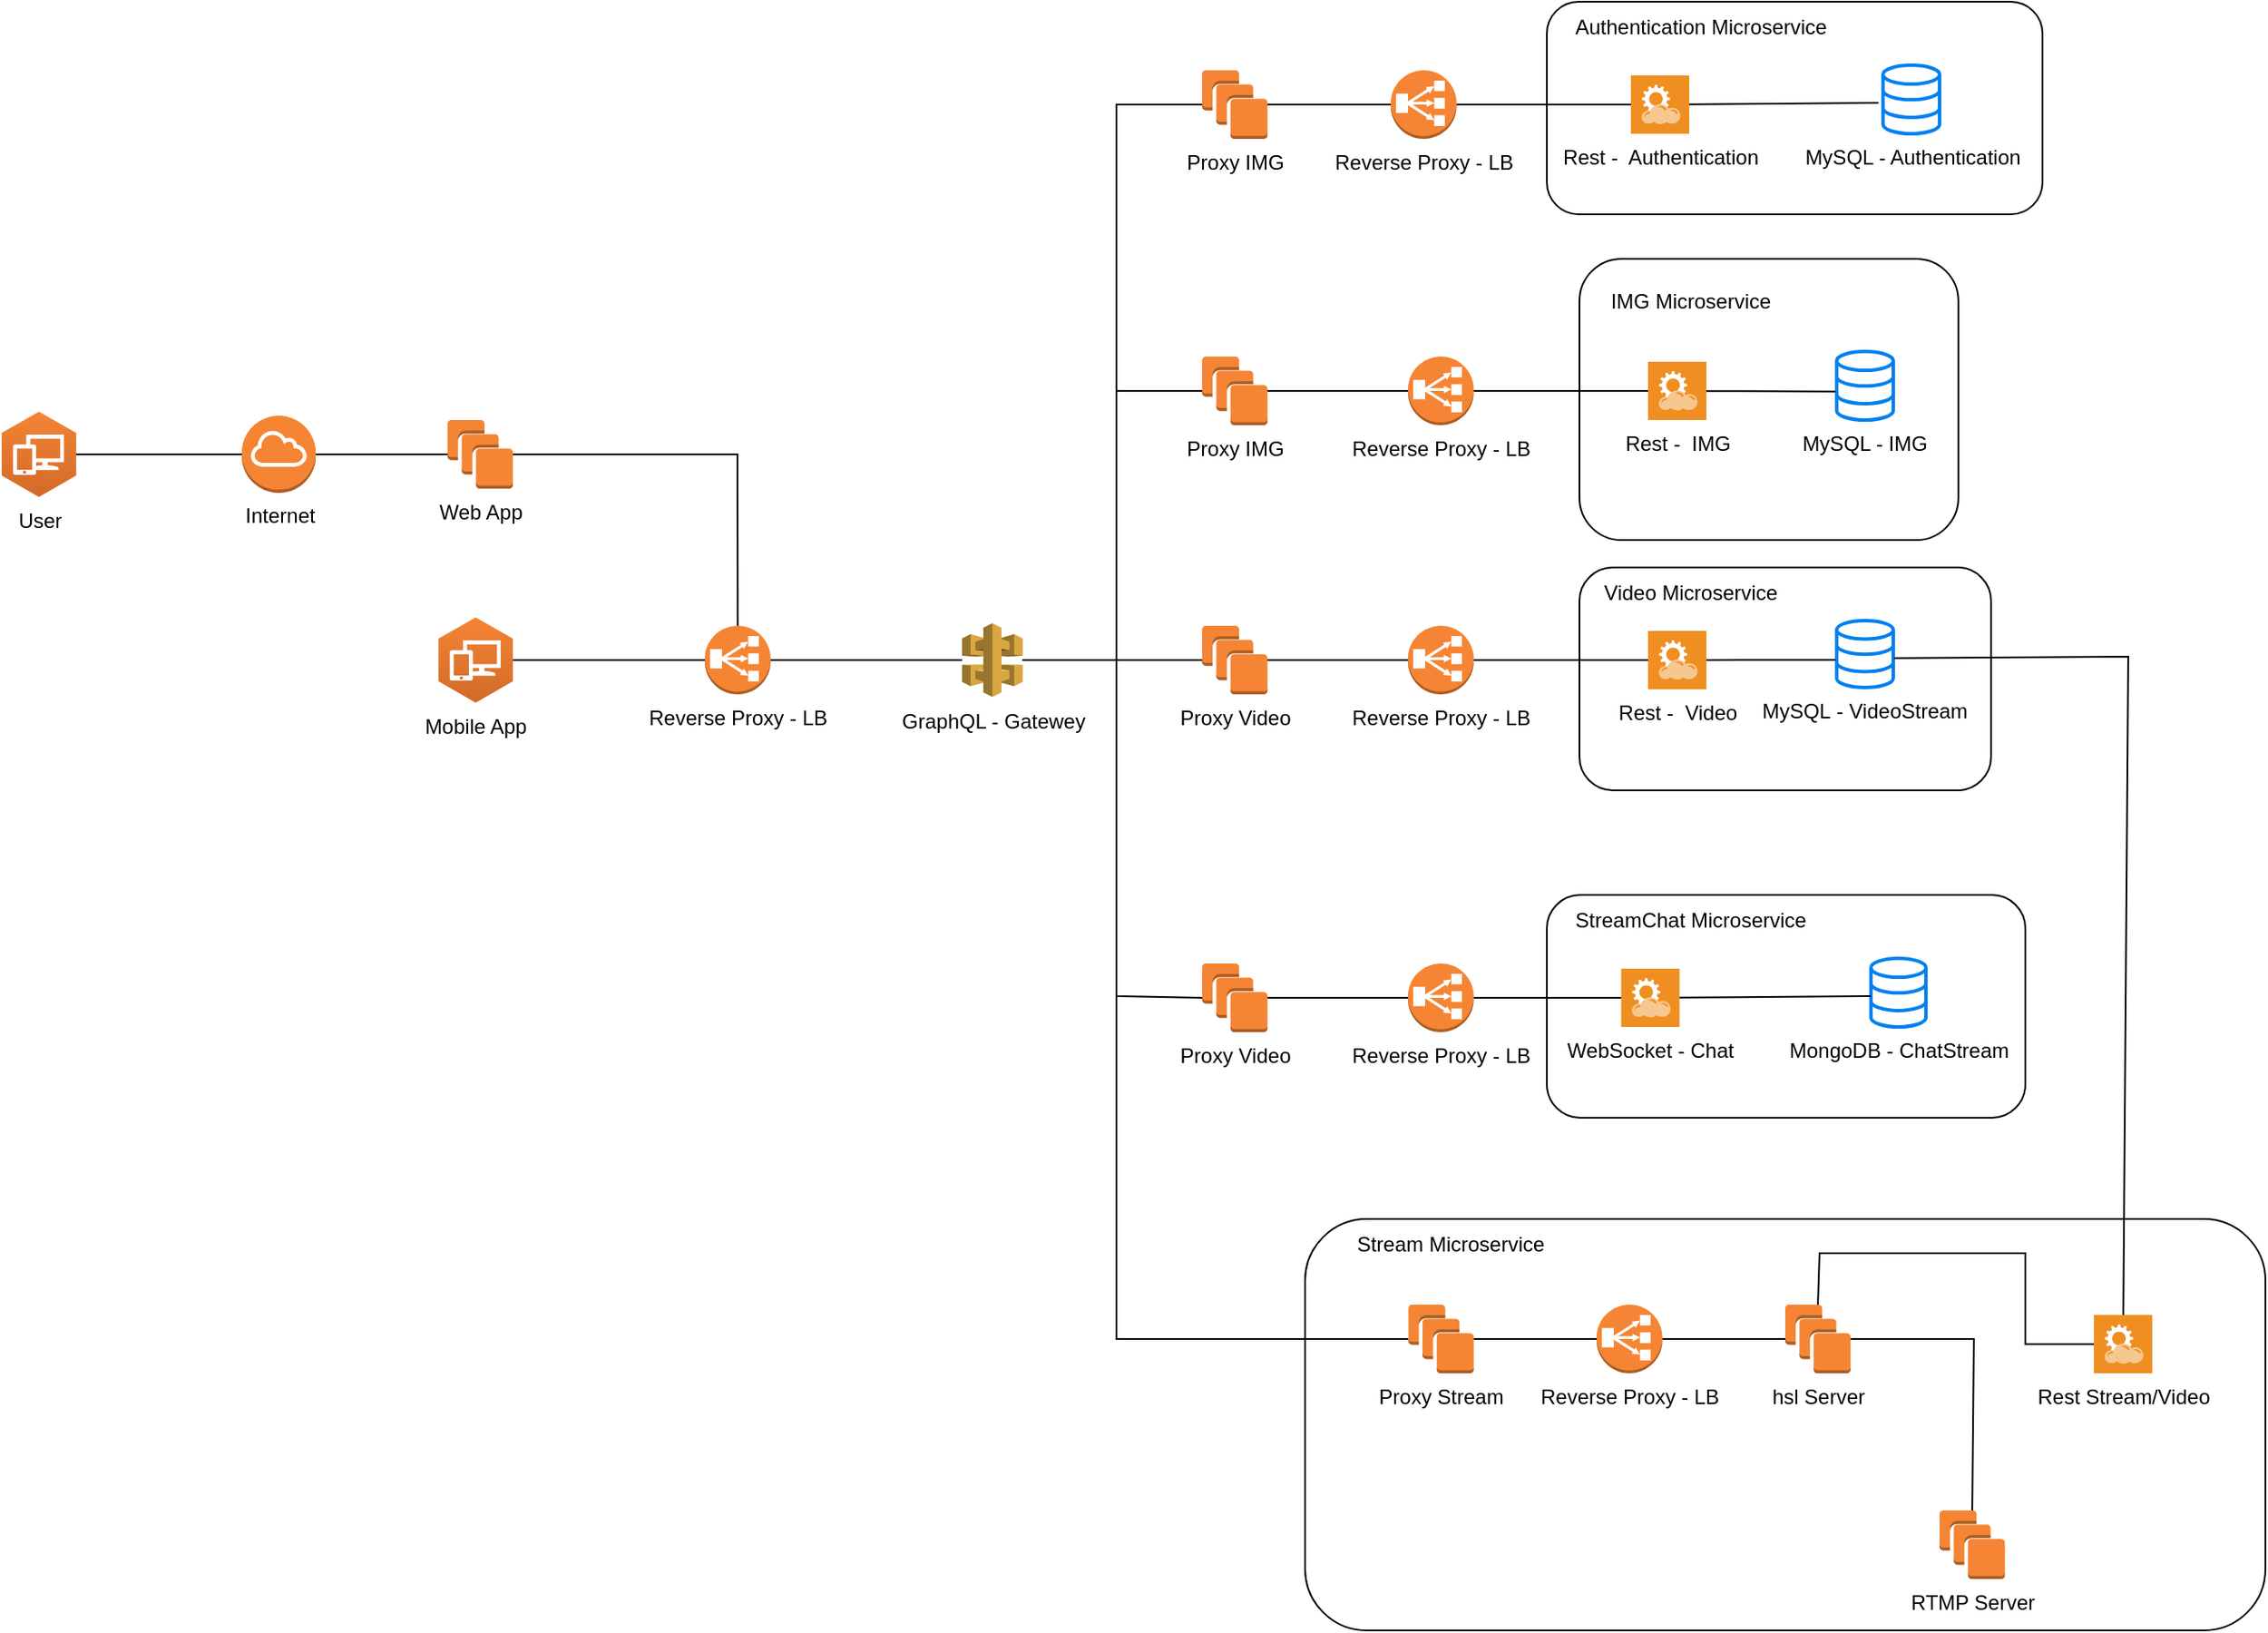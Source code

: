 <mxfile version="22.1.11" type="device">
  <diagram id="a8lE9kFBBYjtpvYg5vlk" name="Página-1">
    <mxGraphModel dx="2471" dy="1078" grid="1" gridSize="10" guides="1" tooltips="1" connect="1" arrows="1" fold="1" page="1" pageScale="1" pageWidth="827" pageHeight="1169" math="0" shadow="0">
      <root>
        <mxCell id="0" />
        <mxCell id="1" parent="0" />
        <mxCell id="MRUA62UXAh5ZukoZEsrq-2" value="" style="rounded=1;whiteSpace=wrap;html=1;fillColor=none;" parent="1" vertex="1">
          <mxGeometry x="980" y="710" width="560" height="240" as="geometry" />
        </mxCell>
        <mxCell id="0zrGJ4D3XMi7JrYCVs8k-17" value="" style="rounded=1;whiteSpace=wrap;html=1;fillColor=none;" parent="1" vertex="1">
          <mxGeometry x="1140" y="330" width="240" height="130" as="geometry" />
        </mxCell>
        <mxCell id="KNGpQIPSCze-lWew5DJk-36" value="" style="rounded=1;whiteSpace=wrap;html=1;fillColor=none;" parent="1" vertex="1">
          <mxGeometry x="1140" y="150" width="220.95" height="164" as="geometry" />
        </mxCell>
        <mxCell id="KNGpQIPSCze-lWew5DJk-6" value="MySQL - IMG" style="html=1;verticalLabelPosition=bottom;align=center;labelBackgroundColor=#ffffff;verticalAlign=top;strokeWidth=2;strokeColor=#0080F0;shadow=0;dashed=0;shape=mxgraph.ios7.icons.data;" parent="1" vertex="1">
          <mxGeometry x="1290" y="204" width="32.99" height="40" as="geometry" />
        </mxCell>
        <mxCell id="KNGpQIPSCze-lWew5DJk-8" value="GraphQL - Gatewey&lt;br&gt;" style="outlineConnect=0;dashed=0;verticalLabelPosition=bottom;verticalAlign=top;align=center;html=1;shape=mxgraph.aws3.api_gateway;fillColor=#D9A741;gradientColor=none;" parent="1" vertex="1">
          <mxGeometry x="780" y="362.5" width="35.37" height="43" as="geometry" />
        </mxCell>
        <mxCell id="KNGpQIPSCze-lWew5DJk-10" value="" style="endArrow=none;html=1;rounded=0;entryX=-0.023;entryY=0.585;entryDx=0;entryDy=0;entryPerimeter=0;" parent="1" source="0zrGJ4D3XMi7JrYCVs8k-20" target="KNGpQIPSCze-lWew5DJk-6" edge="1">
          <mxGeometry width="50" height="50" relative="1" as="geometry">
            <mxPoint x="1214" y="227.074" as="sourcePoint" />
            <mxPoint x="1280" y="227" as="targetPoint" />
          </mxGeometry>
        </mxCell>
        <mxCell id="KNGpQIPSCze-lWew5DJk-11" value="Reverse Proxy - LB" style="outlineConnect=0;dashed=0;verticalLabelPosition=bottom;verticalAlign=top;align=center;html=1;shape=mxgraph.aws3.classic_load_balancer;fillColor=#F58534;gradientColor=none;" parent="1" vertex="1">
          <mxGeometry x="630" y="364" width="38.34" height="40" as="geometry" />
        </mxCell>
        <mxCell id="KNGpQIPSCze-lWew5DJk-15" value="Web App" style="outlineConnect=0;dashed=0;verticalLabelPosition=bottom;verticalAlign=top;align=center;html=1;shape=mxgraph.aws3.instances;fillColor=#F58534;gradientColor=none;" parent="1" vertex="1">
          <mxGeometry x="480" y="244" width="38.1" height="40" as="geometry" />
        </mxCell>
        <mxCell id="KNGpQIPSCze-lWew5DJk-20" value="" style="endArrow=none;html=1;rounded=0;entryX=0.5;entryY=0;entryDx=0;entryDy=0;entryPerimeter=0;exitX=1;exitY=0.5;exitDx=0;exitDy=0;exitPerimeter=0;" parent="1" source="KNGpQIPSCze-lWew5DJk-15" target="KNGpQIPSCze-lWew5DJk-11" edge="1">
          <mxGeometry width="50" height="50" relative="1" as="geometry">
            <mxPoint x="498.1" y="267" as="sourcePoint" />
            <mxPoint x="530" y="424" as="targetPoint" />
            <Array as="points">
              <mxPoint x="649" y="264" />
            </Array>
          </mxGeometry>
        </mxCell>
        <mxCell id="KNGpQIPSCze-lWew5DJk-22" value="" style="endArrow=none;html=1;rounded=0;exitX=1;exitY=0.5;exitDx=0;exitDy=0;exitPerimeter=0;" parent="1" source="KNGpQIPSCze-lWew5DJk-11" target="KNGpQIPSCze-lWew5DJk-8" edge="1">
          <mxGeometry width="50" height="50" relative="1" as="geometry">
            <mxPoint x="660" y="454" as="sourcePoint" />
            <mxPoint x="770" y="394" as="targetPoint" />
          </mxGeometry>
        </mxCell>
        <mxCell id="KNGpQIPSCze-lWew5DJk-23" value="Reverse Proxy - LB" style="outlineConnect=0;dashed=0;verticalLabelPosition=bottom;verticalAlign=top;align=center;html=1;shape=mxgraph.aws3.classic_load_balancer;fillColor=#F58534;gradientColor=none;" parent="1" vertex="1">
          <mxGeometry x="1040" y="207" width="38.34" height="40" as="geometry" />
        </mxCell>
        <mxCell id="KNGpQIPSCze-lWew5DJk-24" value="Proxy IMG" style="outlineConnect=0;dashed=0;verticalLabelPosition=bottom;verticalAlign=top;align=center;html=1;shape=mxgraph.aws3.instances;fillColor=#F58534;gradientColor=none;" parent="1" vertex="1">
          <mxGeometry x="920" y="207" width="38.1" height="40" as="geometry" />
        </mxCell>
        <mxCell id="KNGpQIPSCze-lWew5DJk-25" value="" style="endArrow=none;html=1;rounded=0;exitX=1;exitY=0.5;exitDx=0;exitDy=0;exitPerimeter=0;" parent="1" source="KNGpQIPSCze-lWew5DJk-23" target="0zrGJ4D3XMi7JrYCVs8k-20" edge="1">
          <mxGeometry width="50" height="50" relative="1" as="geometry">
            <mxPoint x="1090" y="226.55" as="sourcePoint" />
            <mxPoint x="1180" y="227" as="targetPoint" />
          </mxGeometry>
        </mxCell>
        <mxCell id="KNGpQIPSCze-lWew5DJk-26" value="" style="endArrow=none;html=1;rounded=0;entryX=0;entryY=0.5;entryDx=0;entryDy=0;entryPerimeter=0;exitX=1;exitY=0.5;exitDx=0;exitDy=0;exitPerimeter=0;" parent="1" source="KNGpQIPSCze-lWew5DJk-24" target="KNGpQIPSCze-lWew5DJk-23" edge="1">
          <mxGeometry width="50" height="50" relative="1" as="geometry">
            <mxPoint x="920" y="384" as="sourcePoint" />
            <mxPoint x="970" y="334" as="targetPoint" />
          </mxGeometry>
        </mxCell>
        <mxCell id="KNGpQIPSCze-lWew5DJk-27" value="" style="endArrow=none;html=1;rounded=0;entryX=0;entryY=0.5;entryDx=0;entryDy=0;entryPerimeter=0;" parent="1" source="KNGpQIPSCze-lWew5DJk-8" target="KNGpQIPSCze-lWew5DJk-24" edge="1">
          <mxGeometry width="50" height="50" relative="1" as="geometry">
            <mxPoint x="920" y="384" as="sourcePoint" />
            <mxPoint x="970" y="334" as="targetPoint" />
            <Array as="points">
              <mxPoint x="870" y="384" />
              <mxPoint x="870" y="227" />
            </Array>
          </mxGeometry>
        </mxCell>
        <mxCell id="KNGpQIPSCze-lWew5DJk-28" value="MySQL&amp;nbsp;- VideoStream" style="html=1;verticalLabelPosition=bottom;align=center;labelBackgroundColor=#ffffff;verticalAlign=top;strokeWidth=2;strokeColor=#0080F0;shadow=0;dashed=0;shape=mxgraph.ios7.icons.data;" parent="1" vertex="1">
          <mxGeometry x="1290" y="361" width="32.99" height="39" as="geometry" />
        </mxCell>
        <mxCell id="KNGpQIPSCze-lWew5DJk-30" value="" style="endArrow=none;html=1;rounded=0;entryX=-0.023;entryY=0.585;entryDx=0;entryDy=0;entryPerimeter=0;" parent="1" source="0zrGJ4D3XMi7JrYCVs8k-19" target="KNGpQIPSCze-lWew5DJk-28" edge="1">
          <mxGeometry width="50" height="50" relative="1" as="geometry">
            <mxPoint x="1214" y="383.966" as="sourcePoint" />
            <mxPoint x="1280" y="384" as="targetPoint" />
          </mxGeometry>
        </mxCell>
        <mxCell id="KNGpQIPSCze-lWew5DJk-31" value="Reverse Proxy - LB" style="outlineConnect=0;dashed=0;verticalLabelPosition=bottom;verticalAlign=top;align=center;html=1;shape=mxgraph.aws3.classic_load_balancer;fillColor=#F58534;gradientColor=none;" parent="1" vertex="1">
          <mxGeometry x="1040" y="364" width="38.34" height="40" as="geometry" />
        </mxCell>
        <mxCell id="KNGpQIPSCze-lWew5DJk-32" value="Proxy Video" style="outlineConnect=0;dashed=0;verticalLabelPosition=bottom;verticalAlign=top;align=center;html=1;shape=mxgraph.aws3.instances;fillColor=#F58534;gradientColor=none;" parent="1" vertex="1">
          <mxGeometry x="920" y="364" width="38.1" height="40" as="geometry" />
        </mxCell>
        <mxCell id="KNGpQIPSCze-lWew5DJk-33" value="" style="endArrow=none;html=1;rounded=0;exitX=1;exitY=0.5;exitDx=0;exitDy=0;exitPerimeter=0;" parent="1" source="KNGpQIPSCze-lWew5DJk-31" target="0zrGJ4D3XMi7JrYCVs8k-19" edge="1">
          <mxGeometry width="50" height="50" relative="1" as="geometry">
            <mxPoint x="1090" y="383.55" as="sourcePoint" />
            <mxPoint x="1180" y="384" as="targetPoint" />
          </mxGeometry>
        </mxCell>
        <mxCell id="KNGpQIPSCze-lWew5DJk-34" value="" style="endArrow=none;html=1;rounded=0;entryX=0;entryY=0.5;entryDx=0;entryDy=0;entryPerimeter=0;exitX=1;exitY=0.5;exitDx=0;exitDy=0;exitPerimeter=0;" parent="1" source="KNGpQIPSCze-lWew5DJk-32" target="KNGpQIPSCze-lWew5DJk-31" edge="1">
          <mxGeometry width="50" height="50" relative="1" as="geometry">
            <mxPoint x="920" y="541" as="sourcePoint" />
            <mxPoint x="970" y="491" as="targetPoint" />
          </mxGeometry>
        </mxCell>
        <mxCell id="KNGpQIPSCze-lWew5DJk-35" value="" style="endArrow=none;html=1;rounded=0;entryX=0;entryY=0.5;entryDx=0;entryDy=0;entryPerimeter=0;" parent="1" target="KNGpQIPSCze-lWew5DJk-32" edge="1">
          <mxGeometry width="50" height="50" relative="1" as="geometry">
            <mxPoint x="820" y="384" as="sourcePoint" />
            <mxPoint x="905" y="414" as="targetPoint" />
            <Array as="points">
              <mxPoint x="880" y="384" />
            </Array>
          </mxGeometry>
        </mxCell>
        <mxCell id="KNGpQIPSCze-lWew5DJk-37" value="IMG Microservice" style="text;html=1;strokeColor=none;fillColor=none;align=center;verticalAlign=middle;whiteSpace=wrap;rounded=0;" parent="1" vertex="1">
          <mxGeometry x="1150" y="160" width="110" height="30" as="geometry" />
        </mxCell>
        <mxCell id="KNGpQIPSCze-lWew5DJk-38" value="Internet" style="outlineConnect=0;dashed=0;verticalLabelPosition=bottom;verticalAlign=top;align=center;html=1;shape=mxgraph.aws3.internet_gateway;fillColor=#F58534;gradientColor=none;" parent="1" vertex="1">
          <mxGeometry x="360" y="241.49" width="43.13" height="45" as="geometry" />
        </mxCell>
        <mxCell id="KNGpQIPSCze-lWew5DJk-39" value="User" style="outlineConnect=0;dashed=0;verticalLabelPosition=bottom;verticalAlign=top;align=center;html=1;shape=mxgraph.aws3.workspaces;fillColor=#D16A28;gradientColor=#F58435;gradientDirection=north;" parent="1" vertex="1">
          <mxGeometry x="220" y="239.12" width="43.43" height="49.75" as="geometry" />
        </mxCell>
        <mxCell id="KNGpQIPSCze-lWew5DJk-40" value="" style="endArrow=none;html=1;rounded=0;exitX=1;exitY=0.5;exitDx=0;exitDy=0;exitPerimeter=0;entryX=0;entryY=0.5;entryDx=0;entryDy=0;entryPerimeter=0;" parent="1" source="KNGpQIPSCze-lWew5DJk-39" target="KNGpQIPSCze-lWew5DJk-38" edge="1">
          <mxGeometry width="50" height="50" relative="1" as="geometry">
            <mxPoint x="600" y="336.49" as="sourcePoint" />
            <mxPoint x="340" y="286.49" as="targetPoint" />
          </mxGeometry>
        </mxCell>
        <mxCell id="KNGpQIPSCze-lWew5DJk-41" value="" style="endArrow=none;html=1;rounded=0;entryX=0;entryY=0.5;entryDx=0;entryDy=0;entryPerimeter=0;exitX=1;exitY=0.5;exitDx=0;exitDy=0;exitPerimeter=0;" parent="1" source="RhS9SEGooJyK_jqz-KQP-1" target="KNGpQIPSCze-lWew5DJk-11" edge="1">
          <mxGeometry width="50" height="50" relative="1" as="geometry">
            <mxPoint x="490.0" y="520.5" as="sourcePoint" />
            <mxPoint x="586.87" y="420" as="targetPoint" />
          </mxGeometry>
        </mxCell>
        <mxCell id="0zrGJ4D3XMi7JrYCVs8k-7" value="MongoDB - ChatStream" style="html=1;verticalLabelPosition=bottom;align=center;labelBackgroundColor=#ffffff;verticalAlign=top;strokeWidth=2;strokeColor=#0080F0;shadow=0;dashed=0;shape=mxgraph.ios7.icons.data;" parent="1" vertex="1">
          <mxGeometry x="1310.0" y="558" width="32.04" height="40" as="geometry" />
        </mxCell>
        <mxCell id="0zrGJ4D3XMi7JrYCVs8k-10" value="Reverse Proxy - LB" style="outlineConnect=0;dashed=0;verticalLabelPosition=bottom;verticalAlign=top;align=center;html=1;shape=mxgraph.aws3.classic_load_balancer;fillColor=#F58534;gradientColor=none;" parent="1" vertex="1">
          <mxGeometry x="1150" y="760" width="38.34" height="40" as="geometry" />
        </mxCell>
        <mxCell id="0zrGJ4D3XMi7JrYCVs8k-14" value="" style="endArrow=none;html=1;rounded=0;entryX=0;entryY=0.5;entryDx=0;entryDy=0;entryPerimeter=0;" parent="1" source="KNGpQIPSCze-lWew5DJk-8" target="4-zbPucV1pvuj0H0U67S-2" edge="1">
          <mxGeometry width="50" height="50" relative="1" as="geometry">
            <mxPoint x="827" y="460" as="sourcePoint" />
            <mxPoint x="1020" y="780" as="targetPoint" />
            <Array as="points">
              <mxPoint x="870" y="384" />
              <mxPoint x="870" y="780" />
            </Array>
          </mxGeometry>
        </mxCell>
        <mxCell id="0zrGJ4D3XMi7JrYCVs8k-18" value="Video Microservice" style="text;html=1;strokeColor=none;fillColor=none;align=center;verticalAlign=middle;whiteSpace=wrap;rounded=0;" parent="1" vertex="1">
          <mxGeometry x="1150" y="330" width="110" height="30" as="geometry" />
        </mxCell>
        <mxCell id="0zrGJ4D3XMi7JrYCVs8k-19" value="Rest -&amp;nbsp; Video" style="shadow=0;dashed=0;html=1;strokeColor=none;fillColor=#EF8F21;labelPosition=center;verticalLabelPosition=bottom;verticalAlign=top;align=center;outlineConnect=0;shape=mxgraph.veeam.2d.restful_apis;" parent="1" vertex="1">
          <mxGeometry x="1180" y="367" width="34" height="34" as="geometry" />
        </mxCell>
        <mxCell id="0zrGJ4D3XMi7JrYCVs8k-20" value="Rest -&amp;nbsp; IMG" style="shadow=0;dashed=0;html=1;strokeColor=none;fillColor=#EF8F21;labelPosition=center;verticalLabelPosition=bottom;verticalAlign=top;align=center;outlineConnect=0;shape=mxgraph.veeam.2d.restful_apis;" parent="1" vertex="1">
          <mxGeometry x="1180" y="210" width="34" height="34" as="geometry" />
        </mxCell>
        <mxCell id="4-zbPucV1pvuj0H0U67S-1" value="RTMP Server" style="outlineConnect=0;dashed=0;verticalLabelPosition=bottom;verticalAlign=top;align=center;html=1;shape=mxgraph.aws3.instances;fillColor=#F58534;gradientColor=none;" parent="1" vertex="1">
          <mxGeometry x="1350" y="880" width="38.1" height="40" as="geometry" />
        </mxCell>
        <mxCell id="4-zbPucV1pvuj0H0U67S-2" value="Proxy Stream" style="outlineConnect=0;dashed=0;verticalLabelPosition=bottom;verticalAlign=top;align=center;html=1;shape=mxgraph.aws3.instances;fillColor=#F58534;gradientColor=none;" parent="1" vertex="1">
          <mxGeometry x="1040.24" y="760" width="38.1" height="40" as="geometry" />
        </mxCell>
        <mxCell id="4-zbPucV1pvuj0H0U67S-10" value="Rest Stream/Video" style="shadow=0;dashed=0;html=1;strokeColor=none;fillColor=#EF8F21;labelPosition=center;verticalLabelPosition=bottom;verticalAlign=top;align=center;outlineConnect=0;shape=mxgraph.veeam.2d.restful_apis;" parent="1" vertex="1">
          <mxGeometry x="1440" y="766" width="34" height="34" as="geometry" />
        </mxCell>
        <mxCell id="4-zbPucV1pvuj0H0U67S-14" value="" style="endArrow=none;html=1;rounded=0;entryX=0.5;entryY=0;entryDx=0;entryDy=0;entryPerimeter=0;exitX=1;exitY=0.5;exitDx=0;exitDy=0;exitPerimeter=0;" parent="1" source="RhS9SEGooJyK_jqz-KQP-4" target="4-zbPucV1pvuj0H0U67S-1" edge="1">
          <mxGeometry width="50" height="50" relative="1" as="geometry">
            <mxPoint x="1333" y="770" as="sourcePoint" />
            <mxPoint x="1379" y="870" as="targetPoint" />
            <Array as="points">
              <mxPoint x="1370" y="780" />
            </Array>
          </mxGeometry>
        </mxCell>
        <mxCell id="MRUA62UXAh5ZukoZEsrq-1" value="" style="endArrow=none;html=1;rounded=0;entryX=1.013;entryY=0.56;entryDx=0;entryDy=0;entryPerimeter=0;" parent="1" source="4-zbPucV1pvuj0H0U67S-10" target="KNGpQIPSCze-lWew5DJk-28" edge="1">
          <mxGeometry width="50" height="50" relative="1" as="geometry">
            <mxPoint x="1410" y="610" as="sourcePoint" />
            <mxPoint x="1460" y="560" as="targetPoint" />
            <Array as="points">
              <mxPoint x="1460" y="382" />
            </Array>
          </mxGeometry>
        </mxCell>
        <mxCell id="MRUA62UXAh5ZukoZEsrq-3" value="Stream Microservice" style="text;html=1;strokeColor=none;fillColor=none;align=center;verticalAlign=middle;whiteSpace=wrap;rounded=0;" parent="1" vertex="1">
          <mxGeometry x="1000" y="710" width="130" height="30" as="geometry" />
        </mxCell>
        <mxCell id="MRUA62UXAh5ZukoZEsrq-4" value="WebSocket - Chat" style="shadow=0;dashed=0;html=1;strokeColor=none;fillColor=#EF8F21;labelPosition=center;verticalLabelPosition=bottom;verticalAlign=top;align=center;outlineConnect=0;shape=mxgraph.veeam.2d.restful_apis;" parent="1" vertex="1">
          <mxGeometry x="1164.34" y="564" width="34" height="34" as="geometry" />
        </mxCell>
        <mxCell id="MRUA62UXAh5ZukoZEsrq-5" value="Proxy Video" style="outlineConnect=0;dashed=0;verticalLabelPosition=bottom;verticalAlign=top;align=center;html=1;shape=mxgraph.aws3.instances;fillColor=#F58534;gradientColor=none;" parent="1" vertex="1">
          <mxGeometry x="920" y="561" width="38.1" height="40" as="geometry" />
        </mxCell>
        <mxCell id="MRUA62UXAh5ZukoZEsrq-8" value="" style="endArrow=none;html=1;rounded=0;entryX=0;entryY=0.5;entryDx=0;entryDy=0;entryPerimeter=0;" parent="1" source="KNGpQIPSCze-lWew5DJk-8" target="MRUA62UXAh5ZukoZEsrq-5" edge="1">
          <mxGeometry width="50" height="50" relative="1" as="geometry">
            <mxPoint x="840" y="390" as="sourcePoint" />
            <mxPoint x="992" y="479.82" as="targetPoint" />
            <Array as="points">
              <mxPoint x="870" y="384" />
              <mxPoint x="870" y="580" />
            </Array>
          </mxGeometry>
        </mxCell>
        <mxCell id="MRUA62UXAh5ZukoZEsrq-11" value="Reverse Proxy - LB" style="outlineConnect=0;dashed=0;verticalLabelPosition=bottom;verticalAlign=top;align=center;html=1;shape=mxgraph.aws3.classic_load_balancer;fillColor=#F58534;gradientColor=none;" parent="1" vertex="1">
          <mxGeometry x="1040" y="561" width="38.34" height="40" as="geometry" />
        </mxCell>
        <mxCell id="MRUA62UXAh5ZukoZEsrq-14" value="" style="endArrow=none;html=1;rounded=0;entryX=0;entryY=0.55;entryDx=0;entryDy=0;entryPerimeter=0;" parent="1" source="MRUA62UXAh5ZukoZEsrq-4" target="0zrGJ4D3XMi7JrYCVs8k-7" edge="1">
          <mxGeometry width="50" height="50" relative="1" as="geometry">
            <mxPoint x="1201.48" y="585" as="sourcePoint" />
            <mxPoint x="1300" y="580" as="targetPoint" />
          </mxGeometry>
        </mxCell>
        <mxCell id="MRUA62UXAh5ZukoZEsrq-15" value="" style="endArrow=none;html=1;rounded=0;exitX=1;exitY=0.5;exitDx=0;exitDy=0;exitPerimeter=0;" parent="1" source="MRUA62UXAh5ZukoZEsrq-11" target="MRUA62UXAh5ZukoZEsrq-4" edge="1">
          <mxGeometry width="50" height="50" relative="1" as="geometry">
            <mxPoint x="1120" y="631" as="sourcePoint" />
            <mxPoint x="1232" y="630" as="targetPoint" />
          </mxGeometry>
        </mxCell>
        <mxCell id="MRUA62UXAh5ZukoZEsrq-16" value="" style="endArrow=none;html=1;rounded=0;exitX=1;exitY=0.5;exitDx=0;exitDy=0;exitPerimeter=0;entryX=0;entryY=0.5;entryDx=0;entryDy=0;entryPerimeter=0;" parent="1" source="MRUA62UXAh5ZukoZEsrq-5" target="MRUA62UXAh5ZukoZEsrq-11" edge="1">
          <mxGeometry width="50" height="50" relative="1" as="geometry">
            <mxPoint x="974" y="601" as="sourcePoint" />
            <mxPoint x="1060" y="601" as="targetPoint" />
          </mxGeometry>
        </mxCell>
        <mxCell id="MRUA62UXAh5ZukoZEsrq-17" value="" style="rounded=1;whiteSpace=wrap;html=1;fillColor=none;" parent="1" vertex="1">
          <mxGeometry x="1121" y="521" width="279" height="130" as="geometry" />
        </mxCell>
        <mxCell id="MRUA62UXAh5ZukoZEsrq-18" value="StreamChat Microservice" style="text;html=1;strokeColor=none;fillColor=none;align=center;verticalAlign=middle;whiteSpace=wrap;rounded=0;" parent="1" vertex="1">
          <mxGeometry x="1130" y="521" width="150" height="30" as="geometry" />
        </mxCell>
        <mxCell id="MRUA62UXAh5ZukoZEsrq-19" value="Proxy IMG" style="outlineConnect=0;dashed=0;verticalLabelPosition=bottom;verticalAlign=top;align=center;html=1;shape=mxgraph.aws3.instances;fillColor=#F58534;gradientColor=none;" parent="1" vertex="1">
          <mxGeometry x="920" y="40" width="38.1" height="40" as="geometry" />
        </mxCell>
        <mxCell id="MRUA62UXAh5ZukoZEsrq-20" value="MySQL - Authentication" style="html=1;verticalLabelPosition=bottom;align=center;labelBackgroundColor=#ffffff;verticalAlign=top;strokeWidth=2;strokeColor=#0080F0;shadow=0;dashed=0;shape=mxgraph.ios7.icons.data;" parent="1" vertex="1">
          <mxGeometry x="1317.01" y="37" width="32.99" height="40" as="geometry" />
        </mxCell>
        <mxCell id="MRUA62UXAh5ZukoZEsrq-21" value="Reverse Proxy - LB" style="outlineConnect=0;dashed=0;verticalLabelPosition=bottom;verticalAlign=top;align=center;html=1;shape=mxgraph.aws3.classic_load_balancer;fillColor=#F58534;gradientColor=none;" parent="1" vertex="1">
          <mxGeometry x="1030" y="40" width="38.34" height="40" as="geometry" />
        </mxCell>
        <mxCell id="MRUA62UXAh5ZukoZEsrq-22" value="Rest -&amp;nbsp; Authentication" style="shadow=0;dashed=0;html=1;strokeColor=none;fillColor=#EF8F21;labelPosition=center;verticalLabelPosition=bottom;verticalAlign=top;align=center;outlineConnect=0;shape=mxgraph.veeam.2d.restful_apis;" parent="1" vertex="1">
          <mxGeometry x="1170" y="43" width="34" height="34" as="geometry" />
        </mxCell>
        <mxCell id="MRUA62UXAh5ZukoZEsrq-23" value="" style="endArrow=none;html=1;rounded=0;entryX=-0.081;entryY=0.549;entryDx=0;entryDy=0;entryPerimeter=0;" parent="1" source="MRUA62UXAh5ZukoZEsrq-22" target="MRUA62UXAh5ZukoZEsrq-20" edge="1">
          <mxGeometry width="50" height="50" relative="1" as="geometry">
            <mxPoint x="1200" y="250" as="sourcePoint" />
            <mxPoint x="1250" y="200" as="targetPoint" />
          </mxGeometry>
        </mxCell>
        <mxCell id="MRUA62UXAh5ZukoZEsrq-25" value="" style="endArrow=none;html=1;rounded=0;exitX=1;exitY=0.5;exitDx=0;exitDy=0;exitPerimeter=0;" parent="1" source="MRUA62UXAh5ZukoZEsrq-21" target="MRUA62UXAh5ZukoZEsrq-22" edge="1">
          <mxGeometry width="50" height="50" relative="1" as="geometry">
            <mxPoint x="1100" y="110" as="sourcePoint" />
            <mxPoint x="1150" y="60" as="targetPoint" />
          </mxGeometry>
        </mxCell>
        <mxCell id="MRUA62UXAh5ZukoZEsrq-26" value="" style="endArrow=none;html=1;rounded=0;entryX=0;entryY=0.5;entryDx=0;entryDy=0;entryPerimeter=0;exitX=1;exitY=0.5;exitDx=0;exitDy=0;exitPerimeter=0;" parent="1" source="MRUA62UXAh5ZukoZEsrq-19" target="MRUA62UXAh5ZukoZEsrq-21" edge="1">
          <mxGeometry width="50" height="50" relative="1" as="geometry">
            <mxPoint x="958.1" y="110" as="sourcePoint" />
            <mxPoint x="1008.1" y="60" as="targetPoint" />
          </mxGeometry>
        </mxCell>
        <mxCell id="MRUA62UXAh5ZukoZEsrq-27" value="" style="endArrow=none;html=1;rounded=0;entryX=0;entryY=0.5;entryDx=0;entryDy=0;entryPerimeter=0;" parent="1" source="KNGpQIPSCze-lWew5DJk-8" target="MRUA62UXAh5ZukoZEsrq-19" edge="1">
          <mxGeometry width="50" height="50" relative="1" as="geometry">
            <mxPoint x="840" y="170" as="sourcePoint" />
            <mxPoint x="890" y="120" as="targetPoint" />
            <Array as="points">
              <mxPoint x="870" y="384" />
              <mxPoint x="870" y="210" />
              <mxPoint x="870" y="60" />
            </Array>
          </mxGeometry>
        </mxCell>
        <mxCell id="MRUA62UXAh5ZukoZEsrq-28" value="" style="rounded=1;whiteSpace=wrap;html=1;fillColor=none;" parent="1" vertex="1">
          <mxGeometry x="1121" width="289" height="124" as="geometry" />
        </mxCell>
        <mxCell id="MRUA62UXAh5ZukoZEsrq-29" value="Authentication Microservice" style="text;html=1;strokeColor=none;fillColor=none;align=center;verticalAlign=middle;whiteSpace=wrap;rounded=0;" parent="1" vertex="1">
          <mxGeometry x="1132" width="158" height="30" as="geometry" />
        </mxCell>
        <mxCell id="RhS9SEGooJyK_jqz-KQP-1" value="Mobile App" style="outlineConnect=0;dashed=0;verticalLabelPosition=bottom;verticalAlign=top;align=center;html=1;shape=mxgraph.aws3.workspaces;fillColor=#D16A28;gradientColor=#F58435;gradientDirection=north;" vertex="1" parent="1">
          <mxGeometry x="474.67" y="359.12" width="43.43" height="49.75" as="geometry" />
        </mxCell>
        <mxCell id="RhS9SEGooJyK_jqz-KQP-2" value="" style="endArrow=none;html=1;rounded=0;entryX=0;entryY=0.5;entryDx=0;entryDy=0;entryPerimeter=0;exitX=1;exitY=0.5;exitDx=0;exitDy=0;exitPerimeter=0;" edge="1" parent="1" source="KNGpQIPSCze-lWew5DJk-38" target="KNGpQIPSCze-lWew5DJk-15">
          <mxGeometry width="50" height="50" relative="1" as="geometry">
            <mxPoint x="390" y="330" as="sourcePoint" />
            <mxPoint x="502" y="330" as="targetPoint" />
          </mxGeometry>
        </mxCell>
        <mxCell id="RhS9SEGooJyK_jqz-KQP-4" value="hsl Server" style="outlineConnect=0;dashed=0;verticalLabelPosition=bottom;verticalAlign=top;align=center;html=1;shape=mxgraph.aws3.instances;fillColor=#F58534;gradientColor=none;" vertex="1" parent="1">
          <mxGeometry x="1260" y="760" width="38.1" height="40" as="geometry" />
        </mxCell>
        <mxCell id="RhS9SEGooJyK_jqz-KQP-5" value="" style="endArrow=none;html=1;rounded=0;exitX=1;exitY=0.5;exitDx=0;exitDy=0;exitPerimeter=0;entryX=0;entryY=0.5;entryDx=0;entryDy=0;entryPerimeter=0;" edge="1" parent="1" source="4-zbPucV1pvuj0H0U67S-2" target="0zrGJ4D3XMi7JrYCVs8k-10">
          <mxGeometry width="50" height="50" relative="1" as="geometry">
            <mxPoint x="1082.34" y="779.41" as="sourcePoint" />
            <mxPoint x="1164.34" y="779.41" as="targetPoint" />
          </mxGeometry>
        </mxCell>
        <mxCell id="RhS9SEGooJyK_jqz-KQP-7" value="" style="endArrow=none;html=1;rounded=0;exitX=1;exitY=0.5;exitDx=0;exitDy=0;exitPerimeter=0;entryX=0;entryY=0.5;entryDx=0;entryDy=0;entryPerimeter=0;" edge="1" parent="1" source="0zrGJ4D3XMi7JrYCVs8k-10" target="RhS9SEGooJyK_jqz-KQP-4">
          <mxGeometry width="50" height="50" relative="1" as="geometry">
            <mxPoint x="1088" y="790" as="sourcePoint" />
            <mxPoint x="1160" y="790" as="targetPoint" />
          </mxGeometry>
        </mxCell>
        <mxCell id="RhS9SEGooJyK_jqz-KQP-9" value="" style="endArrow=none;html=1;rounded=0;exitX=0.5;exitY=0;exitDx=0;exitDy=0;exitPerimeter=0;" edge="1" parent="1" source="RhS9SEGooJyK_jqz-KQP-4" target="4-zbPucV1pvuj0H0U67S-10">
          <mxGeometry width="50" height="50" relative="1" as="geometry">
            <mxPoint x="1317.01" y="690" as="sourcePoint" />
            <mxPoint x="1399.01" y="690" as="targetPoint" />
            <Array as="points">
              <mxPoint x="1280" y="730" />
              <mxPoint x="1400" y="730" />
              <mxPoint x="1400" y="783" />
            </Array>
          </mxGeometry>
        </mxCell>
      </root>
    </mxGraphModel>
  </diagram>
</mxfile>
